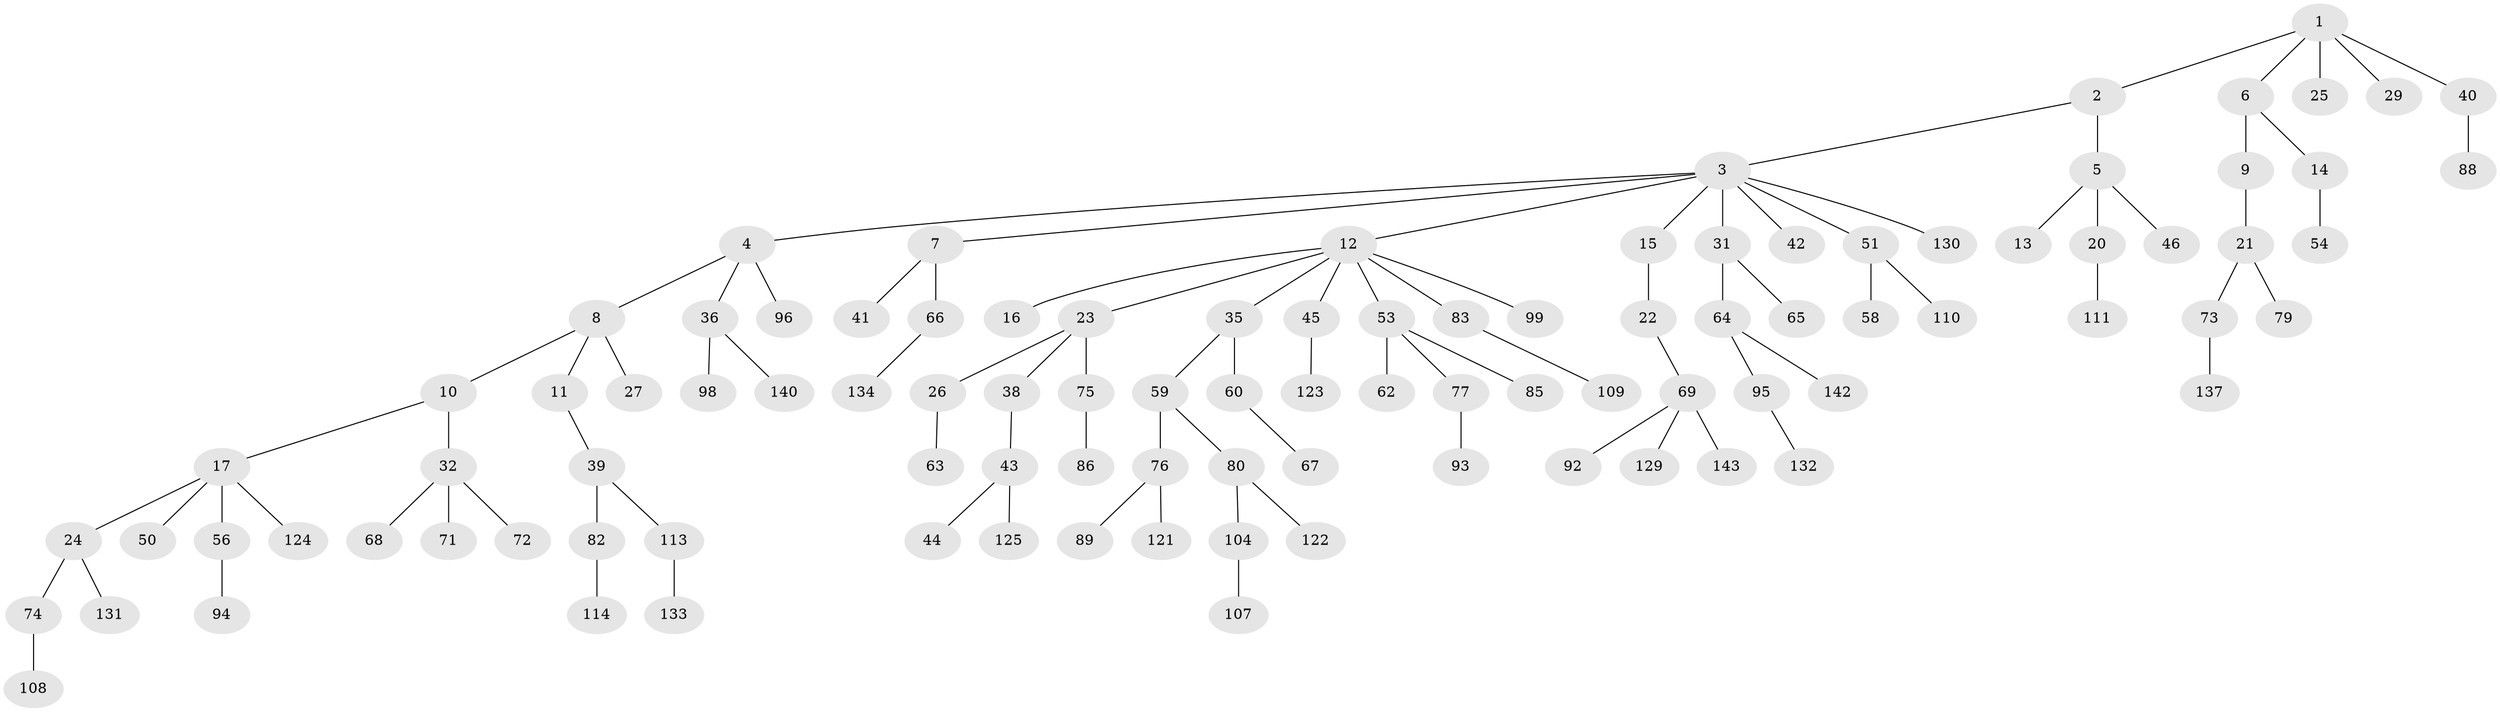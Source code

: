 // Generated by graph-tools (version 1.1) at 2025/52/02/27/25 19:52:12]
// undirected, 100 vertices, 99 edges
graph export_dot {
graph [start="1"]
  node [color=gray90,style=filled];
  1 [super="+30"];
  2 [super="+100"];
  3 [super="+117"];
  4 [super="+57"];
  5 [super="+126"];
  6;
  7 [super="+70"];
  8 [super="+139"];
  9 [super="+144"];
  10 [super="+112"];
  11 [super="+81"];
  12 [super="+18"];
  13;
  14 [super="+136"];
  15;
  16;
  17 [super="+19"];
  20 [super="+33"];
  21 [super="+103"];
  22 [super="+97"];
  23 [super="+48"];
  24;
  25;
  26 [super="+28"];
  27;
  29 [super="+47"];
  31 [super="+34"];
  32 [super="+37"];
  35;
  36 [super="+49"];
  38;
  39;
  40 [super="+52"];
  41 [super="+119"];
  42 [super="+61"];
  43 [super="+120"];
  44;
  45 [super="+55"];
  46;
  50;
  51;
  53;
  54;
  56;
  58 [super="+87"];
  59;
  60;
  62 [super="+128"];
  63;
  64 [super="+138"];
  65 [super="+116"];
  66;
  67 [super="+78"];
  68;
  69 [super="+84"];
  71;
  72 [super="+91"];
  73 [super="+127"];
  74 [super="+102"];
  75;
  76 [super="+90"];
  77 [super="+118"];
  79;
  80 [super="+106"];
  82 [super="+101"];
  83;
  85;
  86;
  88;
  89;
  92;
  93;
  94 [super="+105"];
  95;
  96;
  98;
  99;
  104;
  107;
  108;
  109;
  110;
  111;
  113 [super="+141"];
  114 [super="+115"];
  121 [super="+135"];
  122;
  123;
  124;
  125;
  129;
  130;
  131;
  132;
  133;
  134;
  137;
  140;
  142;
  143;
  1 -- 2;
  1 -- 6;
  1 -- 25;
  1 -- 29;
  1 -- 40;
  2 -- 3;
  2 -- 5;
  3 -- 4;
  3 -- 7;
  3 -- 12;
  3 -- 15;
  3 -- 31;
  3 -- 42;
  3 -- 51;
  3 -- 130;
  4 -- 8;
  4 -- 36;
  4 -- 96;
  5 -- 13;
  5 -- 20;
  5 -- 46;
  6 -- 9;
  6 -- 14;
  7 -- 41;
  7 -- 66;
  8 -- 10;
  8 -- 11;
  8 -- 27;
  9 -- 21;
  10 -- 17;
  10 -- 32;
  11 -- 39;
  12 -- 16;
  12 -- 23;
  12 -- 35;
  12 -- 53;
  12 -- 99;
  12 -- 83;
  12 -- 45;
  14 -- 54;
  15 -- 22;
  17 -- 24;
  17 -- 56;
  17 -- 50;
  17 -- 124;
  20 -- 111;
  21 -- 73;
  21 -- 79;
  22 -- 69;
  23 -- 26;
  23 -- 38;
  23 -- 75;
  24 -- 74;
  24 -- 131;
  26 -- 63;
  31 -- 64;
  31 -- 65;
  32 -- 68;
  32 -- 72;
  32 -- 71;
  35 -- 59;
  35 -- 60;
  36 -- 140;
  36 -- 98;
  38 -- 43;
  39 -- 82;
  39 -- 113;
  40 -- 88;
  43 -- 44;
  43 -- 125;
  45 -- 123;
  51 -- 58;
  51 -- 110;
  53 -- 62;
  53 -- 77;
  53 -- 85;
  56 -- 94;
  59 -- 76;
  59 -- 80;
  60 -- 67;
  64 -- 95;
  64 -- 142;
  66 -- 134;
  69 -- 129;
  69 -- 92;
  69 -- 143;
  73 -- 137;
  74 -- 108;
  75 -- 86;
  76 -- 89;
  76 -- 121;
  77 -- 93;
  80 -- 104;
  80 -- 122;
  82 -- 114;
  83 -- 109;
  95 -- 132;
  104 -- 107;
  113 -- 133;
}
